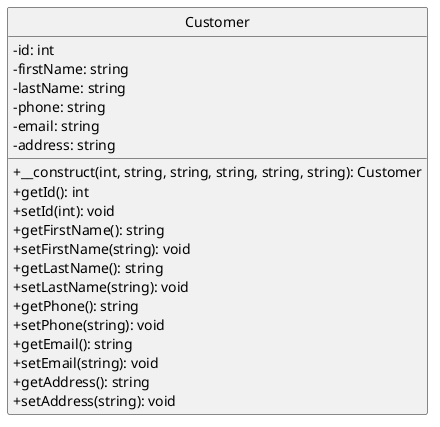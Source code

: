 @startuml
hide circle
skinparam classAttributeIconSize 0

class Customer {
    - id: int
    - firstName: string
    - lastName: string
    - phone: string
    - email: string
    - address: string
    + __construct(int, string, string, string, string, string): Customer
    + getId(): int
    + setId(int): void
    + getFirstName(): string
    + setFirstName(string): void
    + getLastName(): string
    + setLastName(string): void
    + getPhone(): string
    + setPhone(string): void
    + getEmail(): string
    + setEmail(string): void
    + getAddress(): string
    + setAddress(string): void
}
@enduml
